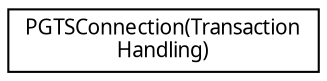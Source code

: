 digraph "Graphical Class Hierarchy"
{
  edge [fontname="LucidaGrande",fontsize="10",labelfontname="LucidaGrande",labelfontsize="10"];
  node [fontname="LucidaGrande",fontsize="10",shape=record];
  rankdir="LR";
  Node1 [label="PGTSConnection(Transaction\lHandling)",height=0.2,width=0.4,color="black", fillcolor="white", style="filled",URL="$category_p_g_t_s_connection_07_transaction_handling_08.html"];
}
